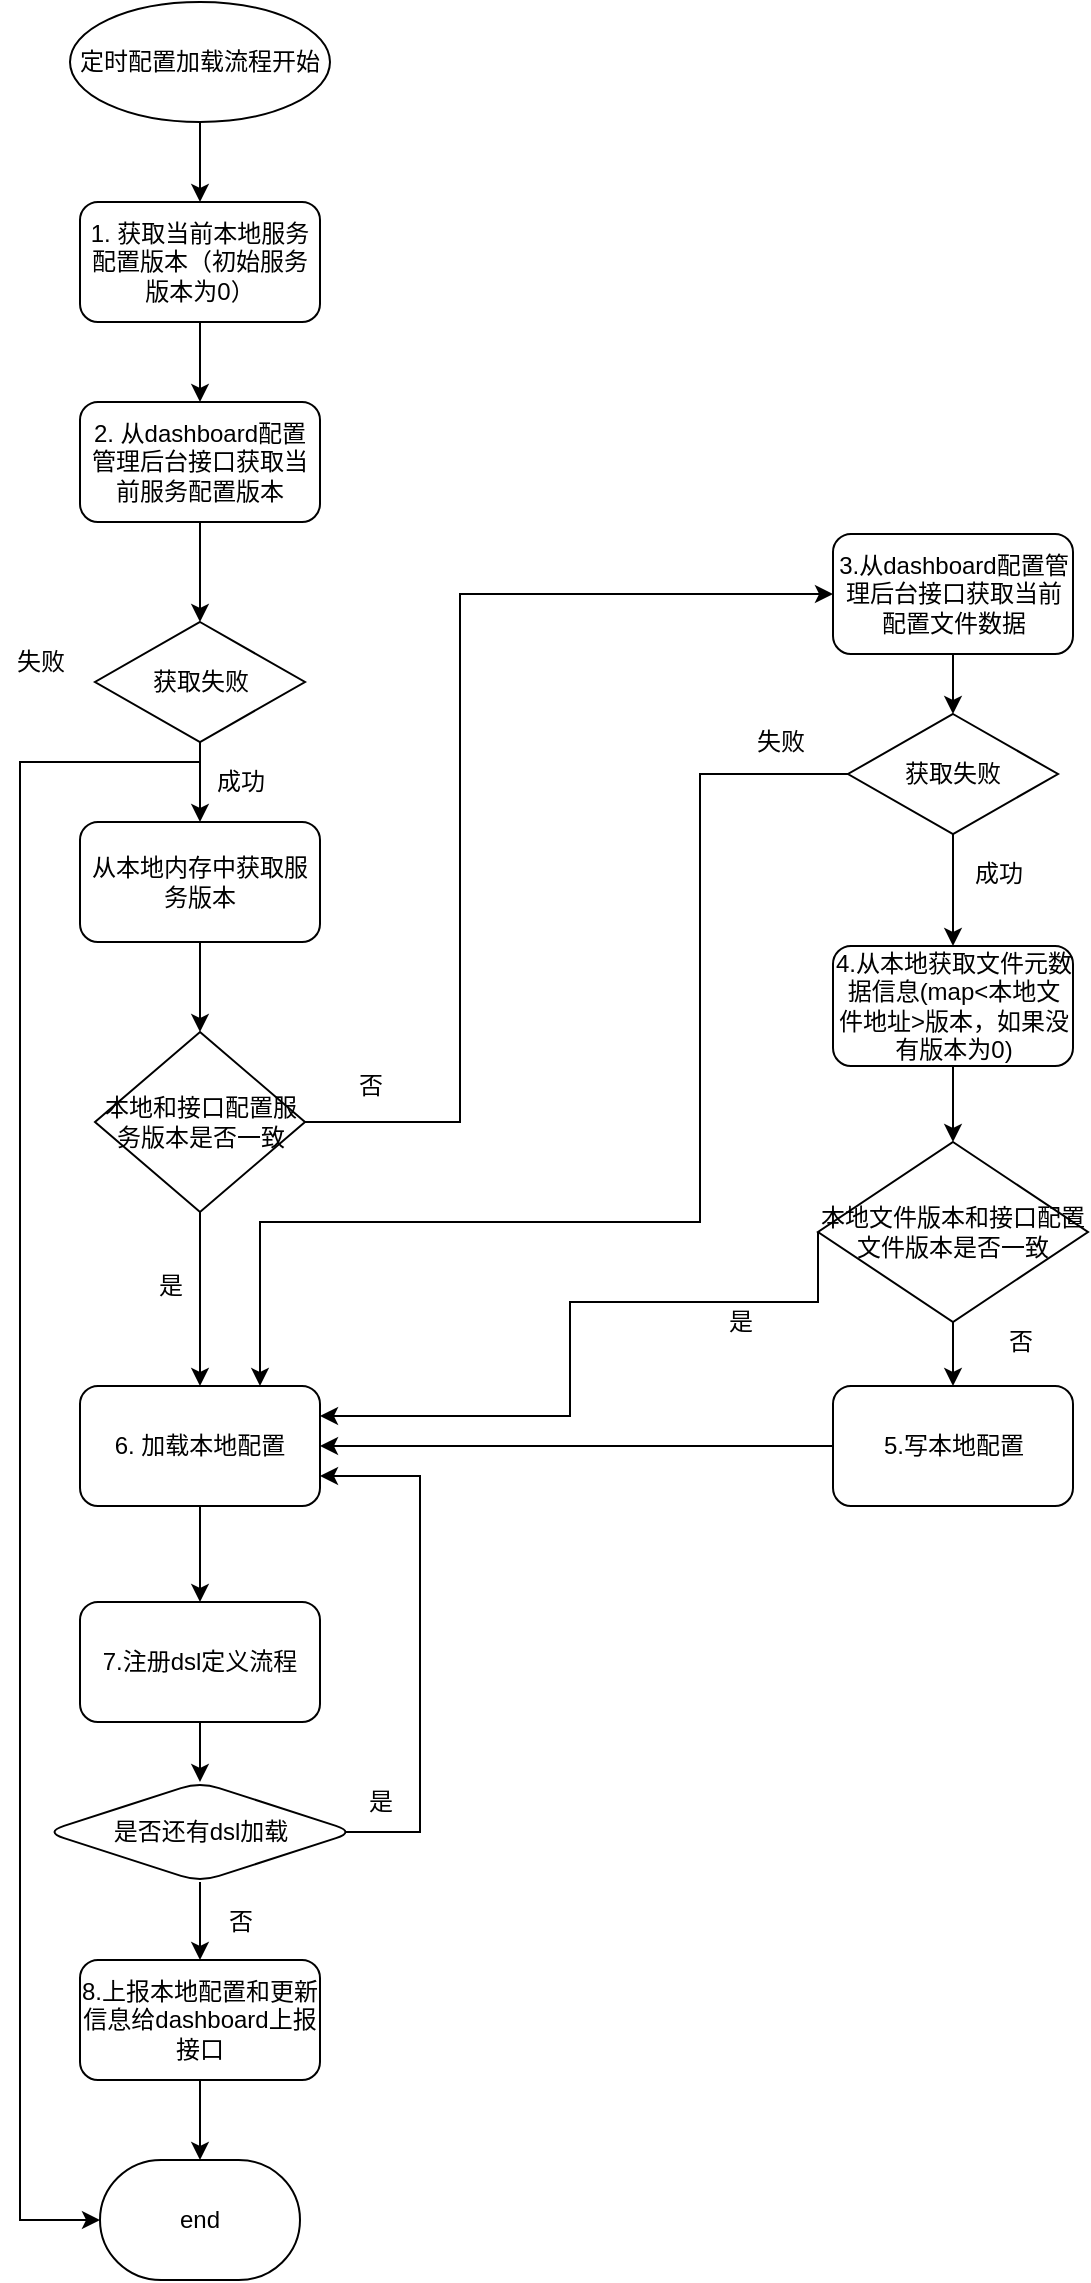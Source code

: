 <mxfile version="13.6.6" type="github"><diagram id="ZwsySIJnvi0IzIzmgbFv" name="Page-1"><mxGraphModel dx="1048" dy="633" grid="1" gridSize="10" guides="1" tooltips="1" connect="1" arrows="1" fold="1" page="1" pageScale="1" pageWidth="827" pageHeight="1169" math="0" shadow="0"><root><mxCell id="0"/><mxCell id="1" parent="0"/><mxCell id="rOCSn74yNseZuc5mlEB1-17" value="" style="edgeStyle=orthogonalEdgeStyle;rounded=0;orthogonalLoop=1;jettySize=auto;html=1;" edge="1" parent="1" source="rOCSn74yNseZuc5mlEB1-1" target="rOCSn74yNseZuc5mlEB1-4"><mxGeometry relative="1" as="geometry"/></mxCell><mxCell id="rOCSn74yNseZuc5mlEB1-1" value="1. 获取当前本地服务配置版本（初始服务版本为0）" style="rounded=1;whiteSpace=wrap;html=1;" vertex="1" parent="1"><mxGeometry x="190" y="120" width="120" height="60" as="geometry"/></mxCell><mxCell id="rOCSn74yNseZuc5mlEB1-16" value="" style="edgeStyle=orthogonalEdgeStyle;rounded=0;orthogonalLoop=1;jettySize=auto;html=1;" edge="1" parent="1" source="rOCSn74yNseZuc5mlEB1-2" target="rOCSn74yNseZuc5mlEB1-1"><mxGeometry relative="1" as="geometry"/></mxCell><mxCell id="rOCSn74yNseZuc5mlEB1-2" value="定时配置加载流程开始" style="ellipse;whiteSpace=wrap;html=1;" vertex="1" parent="1"><mxGeometry x="185" y="20" width="130" height="60" as="geometry"/></mxCell><mxCell id="rOCSn74yNseZuc5mlEB1-18" value="" style="edgeStyle=orthogonalEdgeStyle;rounded=0;orthogonalLoop=1;jettySize=auto;html=1;" edge="1" parent="1" source="rOCSn74yNseZuc5mlEB1-4" target="rOCSn74yNseZuc5mlEB1-12"><mxGeometry relative="1" as="geometry"/></mxCell><mxCell id="rOCSn74yNseZuc5mlEB1-4" value="2. 从dashboard配置管理后台接口获取当前服务配置版本" style="rounded=1;whiteSpace=wrap;html=1;" vertex="1" parent="1"><mxGeometry x="190" y="220" width="120" height="60" as="geometry"/></mxCell><mxCell id="rOCSn74yNseZuc5mlEB1-30" style="edgeStyle=orthogonalEdgeStyle;rounded=0;orthogonalLoop=1;jettySize=auto;html=1;entryX=0.5;entryY=0;entryDx=0;entryDy=0;" edge="1" parent="1" source="rOCSn74yNseZuc5mlEB1-5" target="rOCSn74yNseZuc5mlEB1-14"><mxGeometry relative="1" as="geometry"/></mxCell><mxCell id="rOCSn74yNseZuc5mlEB1-31" style="edgeStyle=orthogonalEdgeStyle;rounded=0;orthogonalLoop=1;jettySize=auto;html=1;entryX=0;entryY=0.5;entryDx=0;entryDy=0;" edge="1" parent="1" source="rOCSn74yNseZuc5mlEB1-5" target="rOCSn74yNseZuc5mlEB1-6"><mxGeometry relative="1" as="geometry"><Array as="points"><mxPoint x="380" y="580"/><mxPoint x="380" y="316"/></Array></mxGeometry></mxCell><mxCell id="rOCSn74yNseZuc5mlEB1-5" value="本地和接口配置服务版本是否一致" style="rhombus;whiteSpace=wrap;html=1;" vertex="1" parent="1"><mxGeometry x="197.5" y="535" width="105" height="90" as="geometry"/></mxCell><mxCell id="rOCSn74yNseZuc5mlEB1-33" value="" style="edgeStyle=orthogonalEdgeStyle;rounded=0;orthogonalLoop=1;jettySize=auto;html=1;" edge="1" parent="1" source="rOCSn74yNseZuc5mlEB1-6" target="rOCSn74yNseZuc5mlEB1-13"><mxGeometry relative="1" as="geometry"/></mxCell><mxCell id="rOCSn74yNseZuc5mlEB1-6" value="3.从dashboard配置管理后台接口获取当前配置文件数据" style="rounded=1;whiteSpace=wrap;html=1;" vertex="1" parent="1"><mxGeometry x="566.5" y="286" width="120" height="60" as="geometry"/></mxCell><mxCell id="rOCSn74yNseZuc5mlEB1-7" value="end" style="strokeWidth=1;html=1;shape=mxgraph.flowchart.terminator;whiteSpace=wrap;" vertex="1" parent="1"><mxGeometry x="200" y="1099" width="100" height="60" as="geometry"/></mxCell><mxCell id="rOCSn74yNseZuc5mlEB1-48" value="" style="edgeStyle=orthogonalEdgeStyle;rounded=0;orthogonalLoop=1;jettySize=auto;html=1;" edge="1" parent="1" source="rOCSn74yNseZuc5mlEB1-9" target="rOCSn74yNseZuc5mlEB1-11"><mxGeometry relative="1" as="geometry"/></mxCell><mxCell id="rOCSn74yNseZuc5mlEB1-9" value="4.从本地获取文件元数据信息(map&amp;lt;本地文件地址&amp;gt;版本，如果没有版本为0)" style="rounded=1;whiteSpace=wrap;html=1;strokeWidth=1;" vertex="1" parent="1"><mxGeometry x="566.5" y="492" width="120" height="60" as="geometry"/></mxCell><mxCell id="rOCSn74yNseZuc5mlEB1-46" value="" style="edgeStyle=orthogonalEdgeStyle;rounded=0;orthogonalLoop=1;jettySize=auto;html=1;" edge="1" parent="1" source="rOCSn74yNseZuc5mlEB1-53" target="rOCSn74yNseZuc5mlEB1-26"><mxGeometry relative="1" as="geometry"/></mxCell><mxCell id="rOCSn74yNseZuc5mlEB1-10" value="7.注册dsl定义流程" style="rounded=1;whiteSpace=wrap;html=1;strokeWidth=1;" vertex="1" parent="1"><mxGeometry x="190" y="820" width="120" height="60" as="geometry"/></mxCell><mxCell id="rOCSn74yNseZuc5mlEB1-49" value="" style="edgeStyle=orthogonalEdgeStyle;rounded=0;orthogonalLoop=1;jettySize=auto;html=1;" edge="1" parent="1" source="rOCSn74yNseZuc5mlEB1-11" target="rOCSn74yNseZuc5mlEB1-15"><mxGeometry relative="1" as="geometry"/></mxCell><mxCell id="rOCSn74yNseZuc5mlEB1-50" style="edgeStyle=orthogonalEdgeStyle;rounded=0;orthogonalLoop=1;jettySize=auto;html=1;entryX=1;entryY=0.25;entryDx=0;entryDy=0;exitX=0;exitY=0.5;exitDx=0;exitDy=0;" edge="1" parent="1" source="rOCSn74yNseZuc5mlEB1-11" target="rOCSn74yNseZuc5mlEB1-14"><mxGeometry relative="1" as="geometry"><Array as="points"><mxPoint x="559" y="670"/><mxPoint x="435" y="670"/><mxPoint x="435" y="727"/></Array></mxGeometry></mxCell><mxCell id="rOCSn74yNseZuc5mlEB1-11" value="本地文件版本和接口配置文件版本是否一致" style="rhombus;whiteSpace=wrap;html=1;" vertex="1" parent="1"><mxGeometry x="559" y="590" width="135" height="90" as="geometry"/></mxCell><mxCell id="rOCSn74yNseZuc5mlEB1-20" style="edgeStyle=orthogonalEdgeStyle;rounded=0;orthogonalLoop=1;jettySize=auto;html=1;entryX=0;entryY=0.5;entryDx=0;entryDy=0;entryPerimeter=0;" edge="1" parent="1" source="rOCSn74yNseZuc5mlEB1-12" target="rOCSn74yNseZuc5mlEB1-7"><mxGeometry relative="1" as="geometry"><Array as="points"><mxPoint x="250" y="400"/><mxPoint x="160" y="400"/><mxPoint x="160" y="1129"/></Array></mxGeometry></mxCell><mxCell id="rOCSn74yNseZuc5mlEB1-22" value="" style="edgeStyle=orthogonalEdgeStyle;rounded=0;orthogonalLoop=1;jettySize=auto;html=1;" edge="1" parent="1" source="rOCSn74yNseZuc5mlEB1-12" target="rOCSn74yNseZuc5mlEB1-21"><mxGeometry relative="1" as="geometry"/></mxCell><mxCell id="rOCSn74yNseZuc5mlEB1-12" value="获取失败" style="rhombus;whiteSpace=wrap;html=1;" vertex="1" parent="1"><mxGeometry x="197.5" y="330" width="105" height="60" as="geometry"/></mxCell><mxCell id="rOCSn74yNseZuc5mlEB1-37" style="edgeStyle=orthogonalEdgeStyle;rounded=0;orthogonalLoop=1;jettySize=auto;html=1;entryX=0.75;entryY=0;entryDx=0;entryDy=0;" edge="1" parent="1" source="rOCSn74yNseZuc5mlEB1-13" target="rOCSn74yNseZuc5mlEB1-14"><mxGeometry relative="1" as="geometry"><Array as="points"><mxPoint x="500" y="406"/><mxPoint x="500" y="630"/><mxPoint x="280" y="630"/></Array></mxGeometry></mxCell><mxCell id="rOCSn74yNseZuc5mlEB1-40" value="" style="edgeStyle=orthogonalEdgeStyle;rounded=0;orthogonalLoop=1;jettySize=auto;html=1;" edge="1" parent="1" source="rOCSn74yNseZuc5mlEB1-13" target="rOCSn74yNseZuc5mlEB1-9"><mxGeometry relative="1" as="geometry"/></mxCell><mxCell id="rOCSn74yNseZuc5mlEB1-13" value="获取失败" style="rhombus;whiteSpace=wrap;html=1;" vertex="1" parent="1"><mxGeometry x="574" y="376" width="105" height="60" as="geometry"/></mxCell><mxCell id="rOCSn74yNseZuc5mlEB1-43" value="" style="edgeStyle=orthogonalEdgeStyle;rounded=0;orthogonalLoop=1;jettySize=auto;html=1;" edge="1" parent="1" source="rOCSn74yNseZuc5mlEB1-14" target="rOCSn74yNseZuc5mlEB1-10"><mxGeometry relative="1" as="geometry"/></mxCell><mxCell id="rOCSn74yNseZuc5mlEB1-14" value="&lt;span&gt;6. 加载本地配置&lt;/span&gt;" style="rounded=1;whiteSpace=wrap;html=1;strokeWidth=1;" vertex="1" parent="1"><mxGeometry x="190" y="712" width="120" height="60" as="geometry"/></mxCell><mxCell id="rOCSn74yNseZuc5mlEB1-45" style="edgeStyle=orthogonalEdgeStyle;rounded=0;orthogonalLoop=1;jettySize=auto;html=1;entryX=1;entryY=0.5;entryDx=0;entryDy=0;" edge="1" parent="1" source="rOCSn74yNseZuc5mlEB1-15" target="rOCSn74yNseZuc5mlEB1-14"><mxGeometry relative="1" as="geometry"/></mxCell><mxCell id="rOCSn74yNseZuc5mlEB1-15" value="5.写本地配置" style="rounded=1;whiteSpace=wrap;html=1;strokeWidth=1;" vertex="1" parent="1"><mxGeometry x="566.5" y="712" width="120" height="60" as="geometry"/></mxCell><mxCell id="rOCSn74yNseZuc5mlEB1-23" value="" style="edgeStyle=orthogonalEdgeStyle;rounded=0;orthogonalLoop=1;jettySize=auto;html=1;" edge="1" parent="1" source="rOCSn74yNseZuc5mlEB1-21" target="rOCSn74yNseZuc5mlEB1-5"><mxGeometry relative="1" as="geometry"/></mxCell><mxCell id="rOCSn74yNseZuc5mlEB1-21" value="从本地内存中获取服务版本" style="whiteSpace=wrap;html=1;rounded=1;strokeWidth=1;" vertex="1" parent="1"><mxGeometry x="190" y="430" width="120" height="60" as="geometry"/></mxCell><mxCell id="rOCSn74yNseZuc5mlEB1-24" value="失败" style="text;html=1;align=center;verticalAlign=middle;resizable=0;points=[];autosize=1;" vertex="1" parent="1"><mxGeometry x="150" y="340" width="40" height="20" as="geometry"/></mxCell><mxCell id="rOCSn74yNseZuc5mlEB1-25" value="成功" style="text;html=1;align=center;verticalAlign=middle;resizable=0;points=[];autosize=1;" vertex="1" parent="1"><mxGeometry x="250" y="400" width="40" height="20" as="geometry"/></mxCell><mxCell id="rOCSn74yNseZuc5mlEB1-47" value="" style="edgeStyle=orthogonalEdgeStyle;rounded=0;orthogonalLoop=1;jettySize=auto;html=1;" edge="1" parent="1" source="rOCSn74yNseZuc5mlEB1-26" target="rOCSn74yNseZuc5mlEB1-7"><mxGeometry relative="1" as="geometry"/></mxCell><mxCell id="rOCSn74yNseZuc5mlEB1-26" value="8.上报本地配置和更新信息给dashboard上报接口" style="rounded=1;whiteSpace=wrap;html=1;strokeWidth=1;" vertex="1" parent="1"><mxGeometry x="190" y="999" width="120" height="60" as="geometry"/></mxCell><mxCell id="rOCSn74yNseZuc5mlEB1-29" value="是" style="text;html=1;align=center;verticalAlign=middle;resizable=0;points=[];autosize=1;" vertex="1" parent="1"><mxGeometry x="220" y="652" width="30" height="20" as="geometry"/></mxCell><mxCell id="rOCSn74yNseZuc5mlEB1-32" value="否" style="text;html=1;align=center;verticalAlign=middle;resizable=0;points=[];autosize=1;" vertex="1" parent="1"><mxGeometry x="320" y="552" width="30" height="20" as="geometry"/></mxCell><mxCell id="rOCSn74yNseZuc5mlEB1-38" value="失败" style="text;html=1;align=center;verticalAlign=middle;resizable=0;points=[];autosize=1;" vertex="1" parent="1"><mxGeometry x="520" y="380" width="40" height="20" as="geometry"/></mxCell><mxCell id="rOCSn74yNseZuc5mlEB1-41" value="成功" style="text;html=1;align=center;verticalAlign=middle;resizable=0;points=[];autosize=1;" vertex="1" parent="1"><mxGeometry x="629" y="446" width="40" height="20" as="geometry"/></mxCell><mxCell id="rOCSn74yNseZuc5mlEB1-51" value="是" style="text;html=1;align=center;verticalAlign=middle;resizable=0;points=[];autosize=1;" vertex="1" parent="1"><mxGeometry x="505" y="670" width="30" height="20" as="geometry"/></mxCell><mxCell id="rOCSn74yNseZuc5mlEB1-52" value="否" style="text;html=1;align=center;verticalAlign=middle;resizable=0;points=[];autosize=1;" vertex="1" parent="1"><mxGeometry x="645" y="680" width="30" height="20" as="geometry"/></mxCell><mxCell id="rOCSn74yNseZuc5mlEB1-56" style="edgeStyle=orthogonalEdgeStyle;rounded=0;orthogonalLoop=1;jettySize=auto;html=1;entryX=1;entryY=0.75;entryDx=0;entryDy=0;exitX=0.952;exitY=0.5;exitDx=0;exitDy=0;exitPerimeter=0;" edge="1" parent="1" source="rOCSn74yNseZuc5mlEB1-53" target="rOCSn74yNseZuc5mlEB1-14"><mxGeometry relative="1" as="geometry"><Array as="points"><mxPoint x="360" y="935"/><mxPoint x="360" y="757"/></Array></mxGeometry></mxCell><mxCell id="rOCSn74yNseZuc5mlEB1-53" value="是否还有dsl加载" style="rhombus;whiteSpace=wrap;html=1;rounded=1;strokeWidth=1;" vertex="1" parent="1"><mxGeometry x="172.5" y="910" width="155" height="50" as="geometry"/></mxCell><mxCell id="rOCSn74yNseZuc5mlEB1-54" value="" style="edgeStyle=orthogonalEdgeStyle;rounded=0;orthogonalLoop=1;jettySize=auto;html=1;" edge="1" parent="1" source="rOCSn74yNseZuc5mlEB1-10" target="rOCSn74yNseZuc5mlEB1-53"><mxGeometry relative="1" as="geometry"><mxPoint x="250" y="880" as="sourcePoint"/><mxPoint x="250" y="999" as="targetPoint"/></mxGeometry></mxCell><mxCell id="rOCSn74yNseZuc5mlEB1-57" value="是" style="text;html=1;align=center;verticalAlign=middle;resizable=0;points=[];autosize=1;" vertex="1" parent="1"><mxGeometry x="325" y="910" width="30" height="20" as="geometry"/></mxCell><mxCell id="rOCSn74yNseZuc5mlEB1-59" value="否" style="text;html=1;align=center;verticalAlign=middle;resizable=0;points=[];autosize=1;" vertex="1" parent="1"><mxGeometry x="255" y="970" width="30" height="20" as="geometry"/></mxCell></root></mxGraphModel></diagram></mxfile>